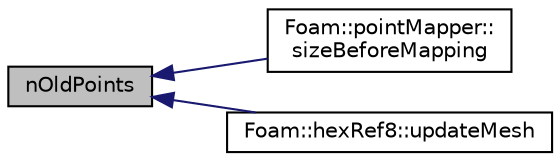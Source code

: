 digraph "nOldPoints"
{
  bgcolor="transparent";
  edge [fontname="Helvetica",fontsize="10",labelfontname="Helvetica",labelfontsize="10"];
  node [fontname="Helvetica",fontsize="10",shape=record];
  rankdir="LR";
  Node1 [label="nOldPoints",height=0.2,width=0.4,color="black", fillcolor="grey75", style="filled", fontcolor="black"];
  Node1 -> Node2 [dir="back",color="midnightblue",fontsize="10",style="solid",fontname="Helvetica"];
  Node2 [label="Foam::pointMapper::\lsizeBeforeMapping",height=0.2,width=0.4,color="black",URL="$a01887.html#ac74aab65e2b56d3b265ba9ed8e850423",tooltip="Return size before mapping. "];
  Node1 -> Node3 [dir="back",color="midnightblue",fontsize="10",style="solid",fontname="Helvetica"];
  Node3 [label="Foam::hexRef8::updateMesh",height=0.2,width=0.4,color="black",URL="$a01009.html#a97c9017fa6ef5f8319a5d64bdf3fd1b6",tooltip="Update local numbering + undo. "];
}
